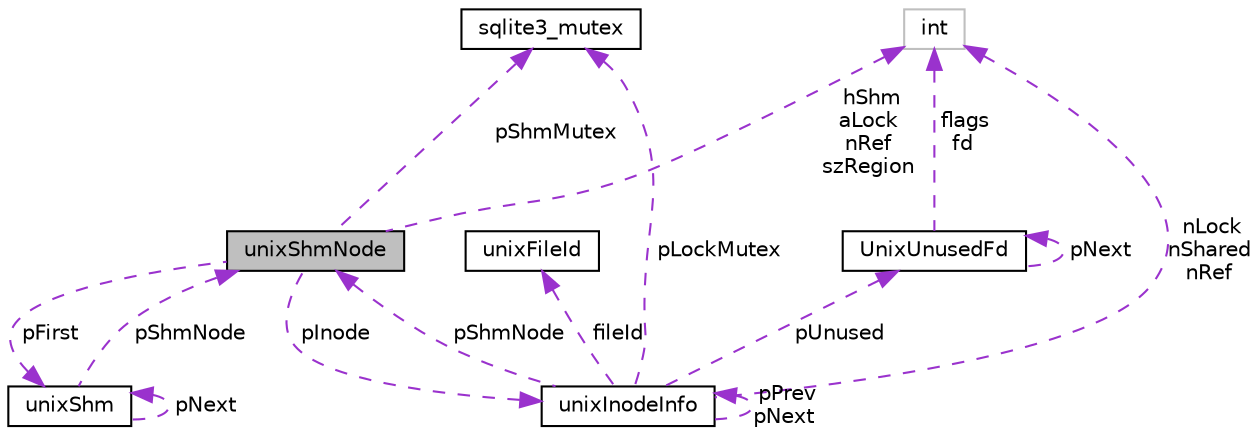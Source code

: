 digraph "unixShmNode"
{
 // LATEX_PDF_SIZE
  edge [fontname="Helvetica",fontsize="10",labelfontname="Helvetica",labelfontsize="10"];
  node [fontname="Helvetica",fontsize="10",shape=record];
  Node1 [label="unixShmNode",height=0.2,width=0.4,color="black", fillcolor="grey75", style="filled", fontcolor="black",tooltip=" "];
  Node2 -> Node1 [dir="back",color="darkorchid3",fontsize="10",style="dashed",label=" pShmMutex" ,fontname="Helvetica"];
  Node2 [label="sqlite3_mutex",height=0.2,width=0.4,color="black", fillcolor="white", style="filled",URL="$structsqlite3__mutex.html",tooltip=" "];
  Node3 -> Node1 [dir="back",color="darkorchid3",fontsize="10",style="dashed",label=" pFirst" ,fontname="Helvetica"];
  Node3 [label="unixShm",height=0.2,width=0.4,color="black", fillcolor="white", style="filled",URL="$structunixShm.html",tooltip=" "];
  Node3 -> Node3 [dir="back",color="darkorchid3",fontsize="10",style="dashed",label=" pNext" ,fontname="Helvetica"];
  Node1 -> Node3 [dir="back",color="darkorchid3",fontsize="10",style="dashed",label=" pShmNode" ,fontname="Helvetica"];
  Node4 -> Node1 [dir="back",color="darkorchid3",fontsize="10",style="dashed",label=" hShm\naLock\nnRef\nszRegion" ,fontname="Helvetica"];
  Node4 [label="int",height=0.2,width=0.4,color="grey75", fillcolor="white", style="filled",tooltip=" "];
  Node5 -> Node1 [dir="back",color="darkorchid3",fontsize="10",style="dashed",label=" pInode" ,fontname="Helvetica"];
  Node5 [label="unixInodeInfo",height=0.2,width=0.4,color="black", fillcolor="white", style="filled",URL="$structunixInodeInfo.html",tooltip=" "];
  Node2 -> Node5 [dir="back",color="darkorchid3",fontsize="10",style="dashed",label=" pLockMutex" ,fontname="Helvetica"];
  Node4 -> Node5 [dir="back",color="darkorchid3",fontsize="10",style="dashed",label=" nLock\nnShared\nnRef" ,fontname="Helvetica"];
  Node6 -> Node5 [dir="back",color="darkorchid3",fontsize="10",style="dashed",label=" pUnused" ,fontname="Helvetica"];
  Node6 [label="UnixUnusedFd",height=0.2,width=0.4,color="black", fillcolor="white", style="filled",URL="$structUnixUnusedFd.html",tooltip=" "];
  Node4 -> Node6 [dir="back",color="darkorchid3",fontsize="10",style="dashed",label=" flags\nfd" ,fontname="Helvetica"];
  Node6 -> Node6 [dir="back",color="darkorchid3",fontsize="10",style="dashed",label=" pNext" ,fontname="Helvetica"];
  Node5 -> Node5 [dir="back",color="darkorchid3",fontsize="10",style="dashed",label=" pPrev\npNext" ,fontname="Helvetica"];
  Node7 -> Node5 [dir="back",color="darkorchid3",fontsize="10",style="dashed",label=" fileId" ,fontname="Helvetica"];
  Node7 [label="unixFileId",height=0.2,width=0.4,color="black", fillcolor="white", style="filled",URL="$structunixFileId.html",tooltip=" "];
  Node1 -> Node5 [dir="back",color="darkorchid3",fontsize="10",style="dashed",label=" pShmNode" ,fontname="Helvetica"];
}
